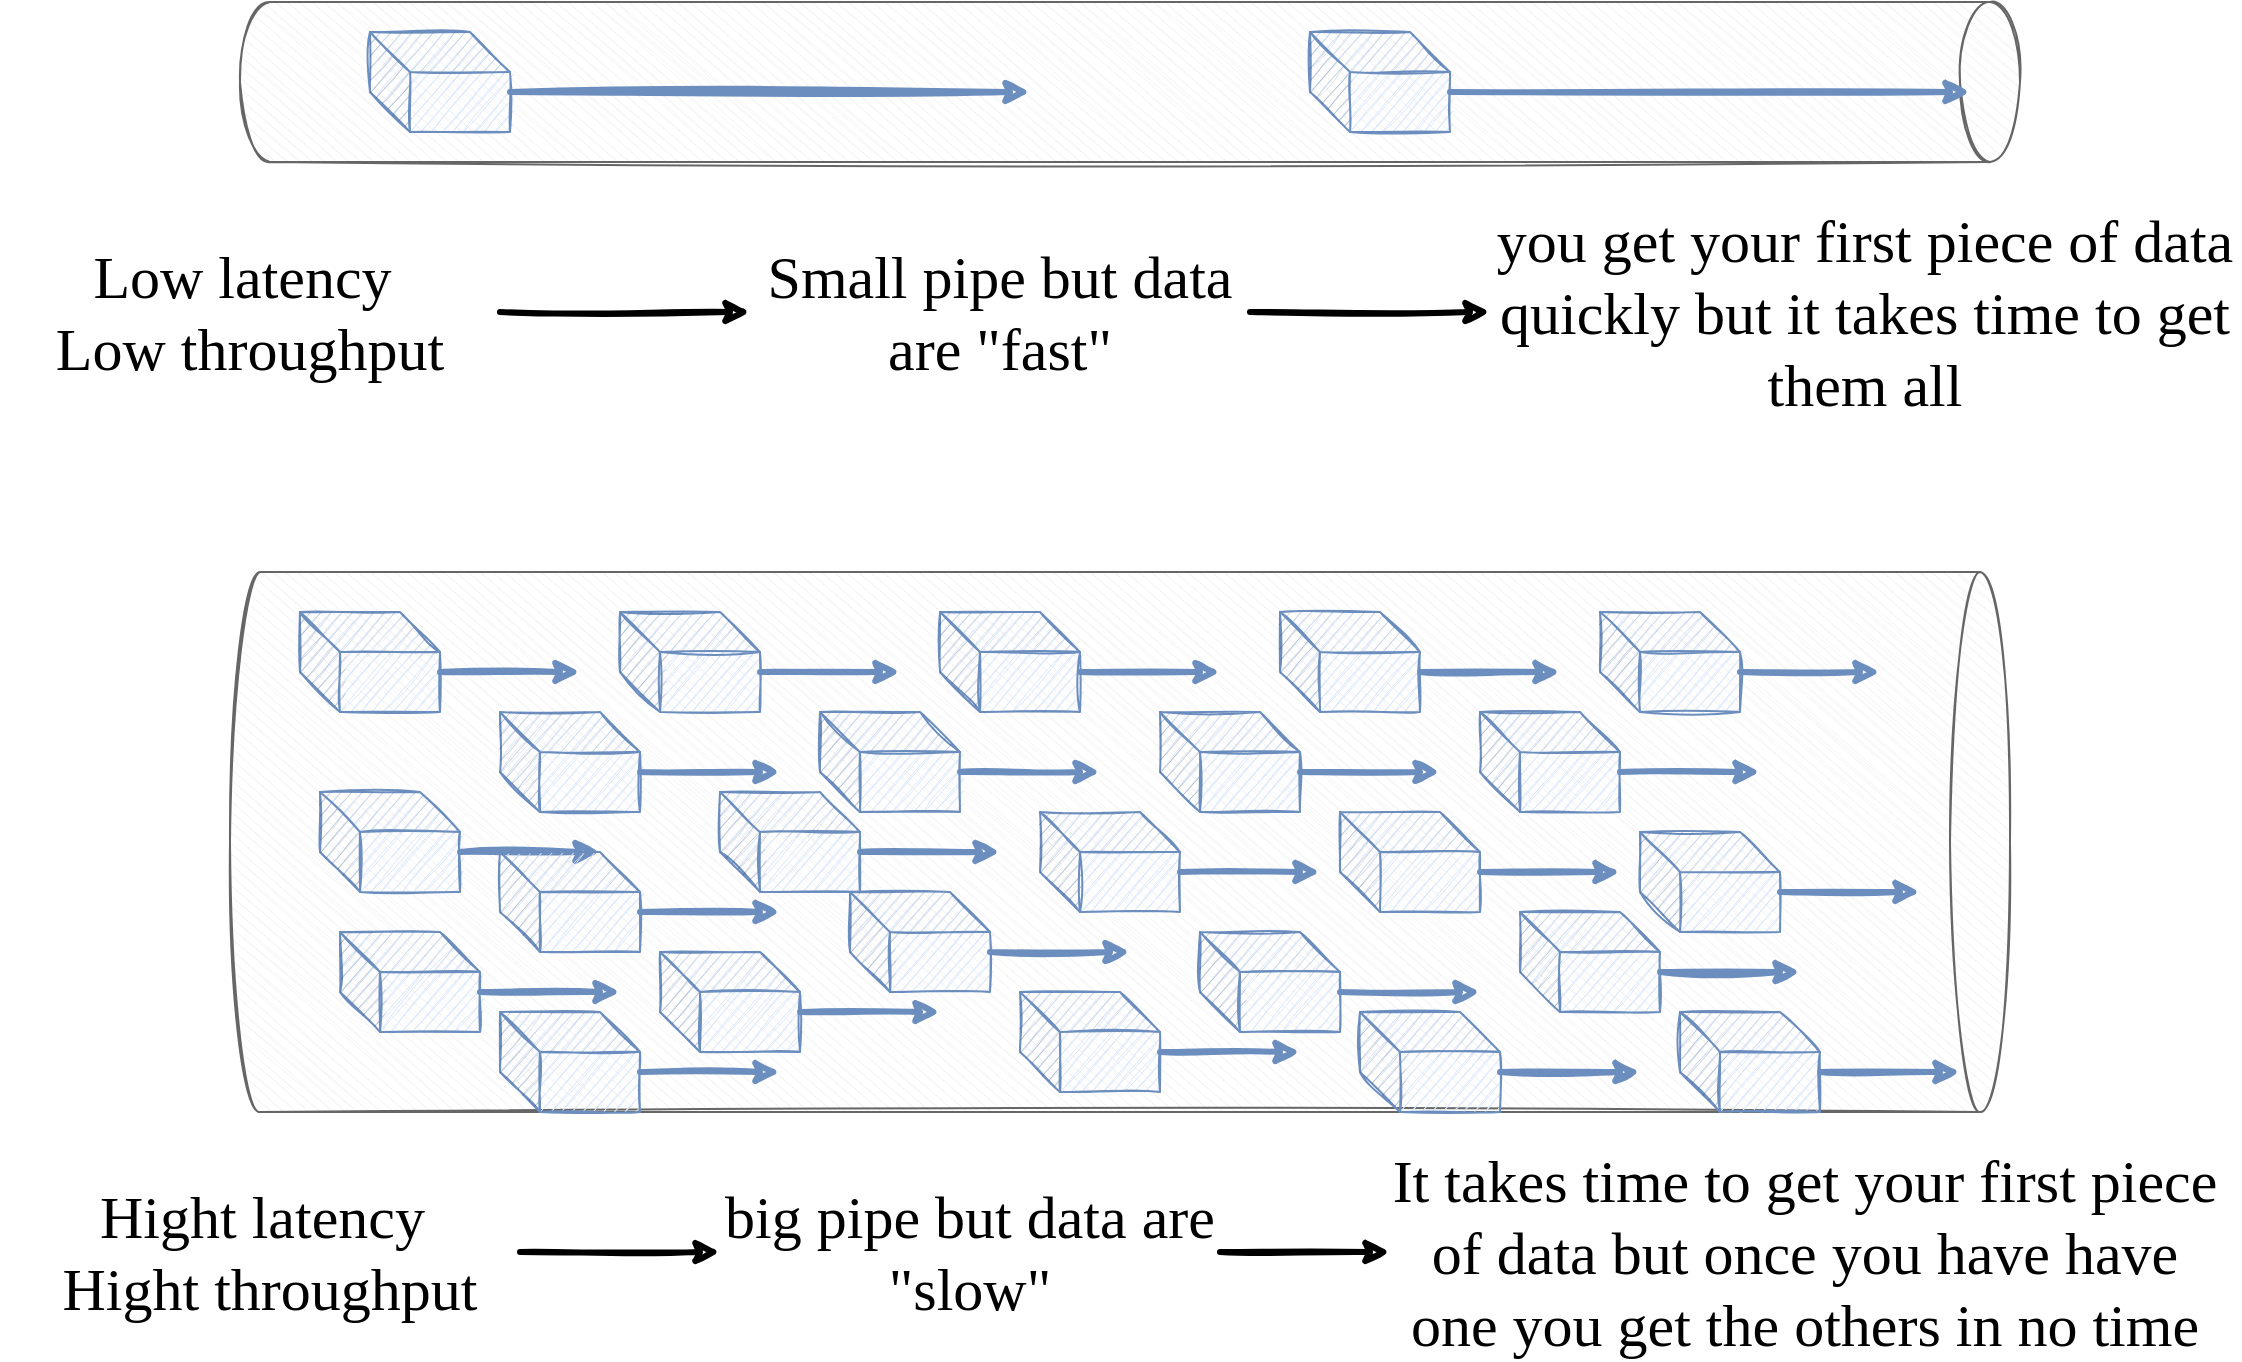 <mxfile version="13.6.2" type="device"><diagram id="_1aagRqQIo2yDLxlW7Nn" name="Page-1"><mxGraphModel dx="2031" dy="1174" grid="1" gridSize="10" guides="1" tooltips="1" connect="1" arrows="1" fold="1" page="1" pageScale="1" pageWidth="1600" pageHeight="900" math="0" shadow="0" extFonts="Architects Daughter^https://fonts.googleapis.com/css?family=Architects+Daughter"><root><mxCell id="0"/><mxCell id="1" parent="0"/><mxCell id="WZ2LSa78MMxlbJcrQjYA-1" value="" style="shape=cylinder2;whiteSpace=wrap;html=1;boundedLbl=1;backgroundOutline=1;size=15;rotation=90;sketch=1;fillColor=#f5f5f5;strokeColor=#666666;fontColor=#333333;" vertex="1" parent="1"><mxGeometry x="730" y="-300" width="80" height="890" as="geometry"/></mxCell><mxCell id="WZ2LSa78MMxlbJcrQjYA-2" value="" style="shape=cylinder2;whiteSpace=wrap;html=1;boundedLbl=1;backgroundOutline=1;size=15;rotation=90;sketch=1;fillColor=#f5f5f5;strokeColor=#666666;fontColor=#333333;" vertex="1" parent="1"><mxGeometry x="630" y="80" width="270" height="890" as="geometry"/></mxCell><mxCell id="WZ2LSa78MMxlbJcrQjYA-3" value="&lt;font face=&quot;Architects Daughter&quot;&gt;&lt;span style=&quot;font-size: 30px&quot;&gt;Low latency&amp;nbsp;&lt;/span&gt;&lt;br&gt;&lt;span style=&quot;font-size: 30px&quot;&gt;Low throughput&lt;/span&gt;&lt;br&gt;&lt;/font&gt;" style="text;html=1;strokeColor=none;fillColor=none;align=center;verticalAlign=middle;whiteSpace=wrap;rounded=0;sketch=1;" vertex="1" parent="1"><mxGeometry x="205" y="220" width="250" height="80" as="geometry"/></mxCell><mxCell id="WZ2LSa78MMxlbJcrQjYA-4" value="&lt;font face=&quot;Architects Daughter&quot; style=&quot;font-size: 30px&quot;&gt;Small pipe but data are &quot;fast&quot;&lt;br&gt;&lt;/font&gt;" style="text;html=1;strokeColor=none;fillColor=none;align=center;verticalAlign=middle;whiteSpace=wrap;rounded=0;sketch=1;" vertex="1" parent="1"><mxGeometry x="580" y="220" width="250" height="80" as="geometry"/></mxCell><mxCell id="WZ2LSa78MMxlbJcrQjYA-5" value="" style="endArrow=classic;html=1;sketch=1;strokeWidth=3;" edge="1" parent="1" source="WZ2LSa78MMxlbJcrQjYA-3" target="WZ2LSa78MMxlbJcrQjYA-4"><mxGeometry width="50" height="50" relative="1" as="geometry"><mxPoint x="615" y="400" as="sourcePoint"/><mxPoint x="665" y="350" as="targetPoint"/></mxGeometry></mxCell><mxCell id="WZ2LSa78MMxlbJcrQjYA-6" value="" style="shape=cube;whiteSpace=wrap;html=1;boundedLbl=1;backgroundOutline=1;darkOpacity=0.05;darkOpacity2=0.1;sketch=1;fillColor=#dae8fc;strokeColor=#6c8ebf;" vertex="1" parent="1"><mxGeometry x="390" y="120" width="70" height="50" as="geometry"/></mxCell><mxCell id="WZ2LSa78MMxlbJcrQjYA-7" value="" style="shape=cube;whiteSpace=wrap;html=1;boundedLbl=1;backgroundOutline=1;darkOpacity=0.05;darkOpacity2=0.1;sketch=1;fillColor=#dae8fc;strokeColor=#6c8ebf;" vertex="1" parent="1"><mxGeometry x="860" y="120" width="70" height="50" as="geometry"/></mxCell><mxCell id="WZ2LSa78MMxlbJcrQjYA-8" value="" style="endArrow=classic;html=1;sketch=1;strokeWidth=3;fillColor=#dae8fc;strokeColor=#6c8ebf;" edge="1" parent="1"><mxGeometry width="50" height="50" relative="1" as="geometry"><mxPoint x="460" y="150" as="sourcePoint"/><mxPoint x="720" y="150" as="targetPoint"/></mxGeometry></mxCell><mxCell id="WZ2LSa78MMxlbJcrQjYA-9" value="" style="endArrow=classic;html=1;sketch=1;strokeWidth=3;fillColor=#dae8fc;strokeColor=#6c8ebf;" edge="1" parent="1"><mxGeometry width="50" height="50" relative="1" as="geometry"><mxPoint x="930" y="150" as="sourcePoint"/><mxPoint x="1190" y="150" as="targetPoint"/></mxGeometry></mxCell><mxCell id="WZ2LSa78MMxlbJcrQjYA-10" value="&lt;font face=&quot;Architects Daughter&quot;&gt;&lt;span style=&quot;font-size: 30px&quot;&gt;Hight latency&amp;nbsp;&lt;/span&gt;&lt;br&gt;&lt;span style=&quot;font-size: 30px&quot;&gt;Hight throughput&lt;/span&gt;&lt;br&gt;&lt;/font&gt;" style="text;html=1;strokeColor=none;fillColor=none;align=center;verticalAlign=middle;whiteSpace=wrap;rounded=0;sketch=1;" vertex="1" parent="1"><mxGeometry x="215" y="690" width="250" height="80" as="geometry"/></mxCell><mxCell id="WZ2LSa78MMxlbJcrQjYA-11" value="&lt;font face=&quot;Architects Daughter&quot; style=&quot;font-size: 30px&quot;&gt;big pipe but data are &quot;slow&quot;&lt;br&gt;&lt;/font&gt;" style="text;html=1;strokeColor=none;fillColor=none;align=center;verticalAlign=middle;whiteSpace=wrap;rounded=0;sketch=1;" vertex="1" parent="1"><mxGeometry x="565" y="690" width="250" height="80" as="geometry"/></mxCell><mxCell id="WZ2LSa78MMxlbJcrQjYA-12" value="" style="endArrow=classic;html=1;sketch=1;strokeWidth=3;" edge="1" parent="1" source="WZ2LSa78MMxlbJcrQjYA-10" target="WZ2LSa78MMxlbJcrQjYA-11"><mxGeometry width="50" height="50" relative="1" as="geometry"><mxPoint x="565" y="870" as="sourcePoint"/><mxPoint x="615" y="820" as="targetPoint"/></mxGeometry></mxCell><mxCell id="WZ2LSa78MMxlbJcrQjYA-13" value="" style="shape=cube;whiteSpace=wrap;html=1;boundedLbl=1;backgroundOutline=1;darkOpacity=0.05;darkOpacity2=0.1;sketch=1;fillColor=#dae8fc;strokeColor=#6c8ebf;" vertex="1" parent="1"><mxGeometry x="355" y="410" width="70" height="50" as="geometry"/></mxCell><mxCell id="WZ2LSa78MMxlbJcrQjYA-15" value="" style="endArrow=classic;html=1;sketch=1;strokeWidth=3;fillColor=#dae8fc;strokeColor=#6c8ebf;" edge="1" parent="1"><mxGeometry width="50" height="50" relative="1" as="geometry"><mxPoint x="425" y="440" as="sourcePoint"/><mxPoint x="495" y="440" as="targetPoint"/></mxGeometry></mxCell><mxCell id="WZ2LSa78MMxlbJcrQjYA-18" value="" style="shape=cube;whiteSpace=wrap;html=1;boundedLbl=1;backgroundOutline=1;darkOpacity=0.05;darkOpacity2=0.1;sketch=1;fillColor=#dae8fc;strokeColor=#6c8ebf;" vertex="1" parent="1"><mxGeometry x="515" y="410" width="70" height="50" as="geometry"/></mxCell><mxCell id="WZ2LSa78MMxlbJcrQjYA-19" value="" style="endArrow=classic;html=1;sketch=1;strokeWidth=3;fillColor=#dae8fc;strokeColor=#6c8ebf;" edge="1" parent="1"><mxGeometry width="50" height="50" relative="1" as="geometry"><mxPoint x="585" y="440" as="sourcePoint"/><mxPoint x="655" y="440" as="targetPoint"/></mxGeometry></mxCell><mxCell id="WZ2LSa78MMxlbJcrQjYA-20" value="" style="shape=cube;whiteSpace=wrap;html=1;boundedLbl=1;backgroundOutline=1;darkOpacity=0.05;darkOpacity2=0.1;sketch=1;fillColor=#dae8fc;strokeColor=#6c8ebf;" vertex="1" parent="1"><mxGeometry x="455" y="460" width="70" height="50" as="geometry"/></mxCell><mxCell id="WZ2LSa78MMxlbJcrQjYA-21" value="" style="endArrow=classic;html=1;sketch=1;strokeWidth=3;fillColor=#dae8fc;strokeColor=#6c8ebf;" edge="1" parent="1"><mxGeometry width="50" height="50" relative="1" as="geometry"><mxPoint x="525" y="490" as="sourcePoint"/><mxPoint x="595" y="490" as="targetPoint"/></mxGeometry></mxCell><mxCell id="WZ2LSa78MMxlbJcrQjYA-22" value="" style="shape=cube;whiteSpace=wrap;html=1;boundedLbl=1;backgroundOutline=1;darkOpacity=0.05;darkOpacity2=0.1;sketch=1;fillColor=#dae8fc;strokeColor=#6c8ebf;" vertex="1" parent="1"><mxGeometry x="365" y="500" width="70" height="50" as="geometry"/></mxCell><mxCell id="WZ2LSa78MMxlbJcrQjYA-23" value="" style="endArrow=classic;html=1;sketch=1;strokeWidth=3;fillColor=#dae8fc;strokeColor=#6c8ebf;" edge="1" parent="1"><mxGeometry width="50" height="50" relative="1" as="geometry"><mxPoint x="435" y="530" as="sourcePoint"/><mxPoint x="505" y="530" as="targetPoint"/></mxGeometry></mxCell><mxCell id="WZ2LSa78MMxlbJcrQjYA-24" value="" style="shape=cube;whiteSpace=wrap;html=1;boundedLbl=1;backgroundOutline=1;darkOpacity=0.05;darkOpacity2=0.1;sketch=1;fillColor=#dae8fc;strokeColor=#6c8ebf;" vertex="1" parent="1"><mxGeometry x="455" y="530" width="70" height="50" as="geometry"/></mxCell><mxCell id="WZ2LSa78MMxlbJcrQjYA-25" value="" style="endArrow=classic;html=1;sketch=1;strokeWidth=3;fillColor=#dae8fc;strokeColor=#6c8ebf;" edge="1" parent="1"><mxGeometry width="50" height="50" relative="1" as="geometry"><mxPoint x="525" y="560" as="sourcePoint"/><mxPoint x="595" y="560" as="targetPoint"/></mxGeometry></mxCell><mxCell id="WZ2LSa78MMxlbJcrQjYA-26" value="" style="shape=cube;whiteSpace=wrap;html=1;boundedLbl=1;backgroundOutline=1;darkOpacity=0.05;darkOpacity2=0.1;sketch=1;fillColor=#dae8fc;strokeColor=#6c8ebf;" vertex="1" parent="1"><mxGeometry x="565" y="500" width="70" height="50" as="geometry"/></mxCell><mxCell id="WZ2LSa78MMxlbJcrQjYA-27" value="" style="endArrow=classic;html=1;sketch=1;strokeWidth=3;fillColor=#dae8fc;strokeColor=#6c8ebf;" edge="1" parent="1"><mxGeometry width="50" height="50" relative="1" as="geometry"><mxPoint x="635" y="530" as="sourcePoint"/><mxPoint x="705" y="530" as="targetPoint"/></mxGeometry></mxCell><mxCell id="WZ2LSa78MMxlbJcrQjYA-28" value="" style="shape=cube;whiteSpace=wrap;html=1;boundedLbl=1;backgroundOutline=1;darkOpacity=0.05;darkOpacity2=0.1;sketch=1;fillColor=#dae8fc;strokeColor=#6c8ebf;" vertex="1" parent="1"><mxGeometry x="375" y="570" width="70" height="50" as="geometry"/></mxCell><mxCell id="WZ2LSa78MMxlbJcrQjYA-29" value="" style="endArrow=classic;html=1;sketch=1;strokeWidth=3;fillColor=#dae8fc;strokeColor=#6c8ebf;" edge="1" parent="1"><mxGeometry width="50" height="50" relative="1" as="geometry"><mxPoint x="445" y="600" as="sourcePoint"/><mxPoint x="515" y="600" as="targetPoint"/></mxGeometry></mxCell><mxCell id="WZ2LSa78MMxlbJcrQjYA-30" value="" style="shape=cube;whiteSpace=wrap;html=1;boundedLbl=1;backgroundOutline=1;darkOpacity=0.05;darkOpacity2=0.1;sketch=1;fillColor=#dae8fc;strokeColor=#6c8ebf;" vertex="1" parent="1"><mxGeometry x="535" y="580" width="70" height="50" as="geometry"/></mxCell><mxCell id="WZ2LSa78MMxlbJcrQjYA-31" value="" style="endArrow=classic;html=1;sketch=1;strokeWidth=3;fillColor=#dae8fc;strokeColor=#6c8ebf;" edge="1" parent="1"><mxGeometry width="50" height="50" relative="1" as="geometry"><mxPoint x="605" y="610" as="sourcePoint"/><mxPoint x="675" y="610" as="targetPoint"/></mxGeometry></mxCell><mxCell id="WZ2LSa78MMxlbJcrQjYA-32" value="" style="shape=cube;whiteSpace=wrap;html=1;boundedLbl=1;backgroundOutline=1;darkOpacity=0.05;darkOpacity2=0.1;sketch=1;fillColor=#dae8fc;strokeColor=#6c8ebf;" vertex="1" parent="1"><mxGeometry x="615" y="460" width="70" height="50" as="geometry"/></mxCell><mxCell id="WZ2LSa78MMxlbJcrQjYA-33" value="" style="endArrow=classic;html=1;sketch=1;strokeWidth=3;fillColor=#dae8fc;strokeColor=#6c8ebf;" edge="1" parent="1"><mxGeometry width="50" height="50" relative="1" as="geometry"><mxPoint x="685" y="490" as="sourcePoint"/><mxPoint x="755" y="490" as="targetPoint"/></mxGeometry></mxCell><mxCell id="WZ2LSa78MMxlbJcrQjYA-34" value="" style="shape=cube;whiteSpace=wrap;html=1;boundedLbl=1;backgroundOutline=1;darkOpacity=0.05;darkOpacity2=0.1;sketch=1;fillColor=#dae8fc;strokeColor=#6c8ebf;" vertex="1" parent="1"><mxGeometry x="675" y="410" width="70" height="50" as="geometry"/></mxCell><mxCell id="WZ2LSa78MMxlbJcrQjYA-35" value="" style="endArrow=classic;html=1;sketch=1;strokeWidth=3;fillColor=#dae8fc;strokeColor=#6c8ebf;" edge="1" parent="1"><mxGeometry width="50" height="50" relative="1" as="geometry"><mxPoint x="745" y="440" as="sourcePoint"/><mxPoint x="815" y="440" as="targetPoint"/></mxGeometry></mxCell><mxCell id="WZ2LSa78MMxlbJcrQjYA-36" value="" style="shape=cube;whiteSpace=wrap;html=1;boundedLbl=1;backgroundOutline=1;darkOpacity=0.05;darkOpacity2=0.1;sketch=1;fillColor=#dae8fc;strokeColor=#6c8ebf;" vertex="1" parent="1"><mxGeometry x="630" y="550" width="70" height="50" as="geometry"/></mxCell><mxCell id="WZ2LSa78MMxlbJcrQjYA-37" value="" style="endArrow=classic;html=1;sketch=1;strokeWidth=3;fillColor=#dae8fc;strokeColor=#6c8ebf;" edge="1" parent="1"><mxGeometry width="50" height="50" relative="1" as="geometry"><mxPoint x="700" y="580" as="sourcePoint"/><mxPoint x="770" y="580" as="targetPoint"/></mxGeometry></mxCell><mxCell id="WZ2LSa78MMxlbJcrQjYA-38" value="" style="shape=cube;whiteSpace=wrap;html=1;boundedLbl=1;backgroundOutline=1;darkOpacity=0.05;darkOpacity2=0.1;sketch=1;fillColor=#dae8fc;strokeColor=#6c8ebf;" vertex="1" parent="1"><mxGeometry x="725" y="510" width="70" height="50" as="geometry"/></mxCell><mxCell id="WZ2LSa78MMxlbJcrQjYA-39" value="" style="endArrow=classic;html=1;sketch=1;strokeWidth=3;fillColor=#dae8fc;strokeColor=#6c8ebf;" edge="1" parent="1"><mxGeometry width="50" height="50" relative="1" as="geometry"><mxPoint x="795" y="540" as="sourcePoint"/><mxPoint x="865" y="540" as="targetPoint"/></mxGeometry></mxCell><mxCell id="WZ2LSa78MMxlbJcrQjYA-40" value="" style="shape=cube;whiteSpace=wrap;html=1;boundedLbl=1;backgroundOutline=1;darkOpacity=0.05;darkOpacity2=0.1;sketch=1;fillColor=#dae8fc;strokeColor=#6c8ebf;" vertex="1" parent="1"><mxGeometry x="785" y="460" width="70" height="50" as="geometry"/></mxCell><mxCell id="WZ2LSa78MMxlbJcrQjYA-41" value="" style="endArrow=classic;html=1;sketch=1;strokeWidth=3;fillColor=#dae8fc;strokeColor=#6c8ebf;" edge="1" parent="1"><mxGeometry width="50" height="50" relative="1" as="geometry"><mxPoint x="855" y="490" as="sourcePoint"/><mxPoint x="925" y="490" as="targetPoint"/></mxGeometry></mxCell><mxCell id="WZ2LSa78MMxlbJcrQjYA-42" value="" style="shape=cube;whiteSpace=wrap;html=1;boundedLbl=1;backgroundOutline=1;darkOpacity=0.05;darkOpacity2=0.1;sketch=1;fillColor=#dae8fc;strokeColor=#6c8ebf;" vertex="1" parent="1"><mxGeometry x="715" y="600" width="70" height="50" as="geometry"/></mxCell><mxCell id="WZ2LSa78MMxlbJcrQjYA-43" value="" style="endArrow=classic;html=1;sketch=1;strokeWidth=3;fillColor=#dae8fc;strokeColor=#6c8ebf;" edge="1" parent="1"><mxGeometry width="50" height="50" relative="1" as="geometry"><mxPoint x="785" y="630" as="sourcePoint"/><mxPoint x="855" y="630" as="targetPoint"/></mxGeometry></mxCell><mxCell id="WZ2LSa78MMxlbJcrQjYA-44" value="" style="shape=cube;whiteSpace=wrap;html=1;boundedLbl=1;backgroundOutline=1;darkOpacity=0.05;darkOpacity2=0.1;sketch=1;fillColor=#dae8fc;strokeColor=#6c8ebf;" vertex="1" parent="1"><mxGeometry x="805" y="570" width="70" height="50" as="geometry"/></mxCell><mxCell id="WZ2LSa78MMxlbJcrQjYA-45" value="" style="endArrow=classic;html=1;sketch=1;strokeWidth=3;fillColor=#dae8fc;strokeColor=#6c8ebf;" edge="1" parent="1"><mxGeometry width="50" height="50" relative="1" as="geometry"><mxPoint x="875" y="600" as="sourcePoint"/><mxPoint x="945" y="600" as="targetPoint"/></mxGeometry></mxCell><mxCell id="WZ2LSa78MMxlbJcrQjYA-46" value="" style="shape=cube;whiteSpace=wrap;html=1;boundedLbl=1;backgroundOutline=1;darkOpacity=0.05;darkOpacity2=0.1;sketch=1;fillColor=#dae8fc;strokeColor=#6c8ebf;" vertex="1" parent="1"><mxGeometry x="845" y="410" width="70" height="50" as="geometry"/></mxCell><mxCell id="WZ2LSa78MMxlbJcrQjYA-47" value="" style="endArrow=classic;html=1;sketch=1;strokeWidth=3;fillColor=#dae8fc;strokeColor=#6c8ebf;" edge="1" parent="1"><mxGeometry width="50" height="50" relative="1" as="geometry"><mxPoint x="915" y="440" as="sourcePoint"/><mxPoint x="985" y="440" as="targetPoint"/></mxGeometry></mxCell><mxCell id="WZ2LSa78MMxlbJcrQjYA-48" value="" style="shape=cube;whiteSpace=wrap;html=1;boundedLbl=1;backgroundOutline=1;darkOpacity=0.05;darkOpacity2=0.1;sketch=1;fillColor=#dae8fc;strokeColor=#6c8ebf;" vertex="1" parent="1"><mxGeometry x="455" y="610" width="70" height="50" as="geometry"/></mxCell><mxCell id="WZ2LSa78MMxlbJcrQjYA-49" value="" style="endArrow=classic;html=1;sketch=1;strokeWidth=3;fillColor=#dae8fc;strokeColor=#6c8ebf;" edge="1" parent="1"><mxGeometry width="50" height="50" relative="1" as="geometry"><mxPoint x="525" y="640" as="sourcePoint"/><mxPoint x="595" y="640" as="targetPoint"/></mxGeometry></mxCell><mxCell id="WZ2LSa78MMxlbJcrQjYA-50" value="" style="shape=cube;whiteSpace=wrap;html=1;boundedLbl=1;backgroundOutline=1;darkOpacity=0.05;darkOpacity2=0.1;sketch=1;fillColor=#dae8fc;strokeColor=#6c8ebf;" vertex="1" parent="1"><mxGeometry x="875" y="510" width="70" height="50" as="geometry"/></mxCell><mxCell id="WZ2LSa78MMxlbJcrQjYA-51" value="" style="endArrow=classic;html=1;sketch=1;strokeWidth=3;fillColor=#dae8fc;strokeColor=#6c8ebf;" edge="1" parent="1"><mxGeometry width="50" height="50" relative="1" as="geometry"><mxPoint x="945" y="540" as="sourcePoint"/><mxPoint x="1015" y="540" as="targetPoint"/></mxGeometry></mxCell><mxCell id="WZ2LSa78MMxlbJcrQjYA-52" value="" style="shape=cube;whiteSpace=wrap;html=1;boundedLbl=1;backgroundOutline=1;darkOpacity=0.05;darkOpacity2=0.1;sketch=1;fillColor=#dae8fc;strokeColor=#6c8ebf;" vertex="1" parent="1"><mxGeometry x="885" y="610" width="70" height="50" as="geometry"/></mxCell><mxCell id="WZ2LSa78MMxlbJcrQjYA-53" value="" style="endArrow=classic;html=1;sketch=1;strokeWidth=3;fillColor=#dae8fc;strokeColor=#6c8ebf;" edge="1" parent="1"><mxGeometry width="50" height="50" relative="1" as="geometry"><mxPoint x="955" y="640" as="sourcePoint"/><mxPoint x="1025" y="640" as="targetPoint"/></mxGeometry></mxCell><mxCell id="WZ2LSa78MMxlbJcrQjYA-54" value="" style="shape=cube;whiteSpace=wrap;html=1;boundedLbl=1;backgroundOutline=1;darkOpacity=0.05;darkOpacity2=0.1;sketch=1;fillColor=#dae8fc;strokeColor=#6c8ebf;" vertex="1" parent="1"><mxGeometry x="945" y="460" width="70" height="50" as="geometry"/></mxCell><mxCell id="WZ2LSa78MMxlbJcrQjYA-55" value="" style="endArrow=classic;html=1;sketch=1;strokeWidth=3;fillColor=#dae8fc;strokeColor=#6c8ebf;" edge="1" parent="1"><mxGeometry width="50" height="50" relative="1" as="geometry"><mxPoint x="1015" y="490" as="sourcePoint"/><mxPoint x="1085" y="490" as="targetPoint"/></mxGeometry></mxCell><mxCell id="WZ2LSa78MMxlbJcrQjYA-56" value="" style="shape=cube;whiteSpace=wrap;html=1;boundedLbl=1;backgroundOutline=1;darkOpacity=0.05;darkOpacity2=0.1;sketch=1;fillColor=#dae8fc;strokeColor=#6c8ebf;" vertex="1" parent="1"><mxGeometry x="965" y="560" width="70" height="50" as="geometry"/></mxCell><mxCell id="WZ2LSa78MMxlbJcrQjYA-57" value="" style="endArrow=classic;html=1;sketch=1;strokeWidth=3;fillColor=#dae8fc;strokeColor=#6c8ebf;" edge="1" parent="1"><mxGeometry width="50" height="50" relative="1" as="geometry"><mxPoint x="1035" y="590" as="sourcePoint"/><mxPoint x="1105" y="590" as="targetPoint"/></mxGeometry></mxCell><mxCell id="WZ2LSa78MMxlbJcrQjYA-58" value="" style="shape=cube;whiteSpace=wrap;html=1;boundedLbl=1;backgroundOutline=1;darkOpacity=0.05;darkOpacity2=0.1;sketch=1;fillColor=#dae8fc;strokeColor=#6c8ebf;" vertex="1" parent="1"><mxGeometry x="1005" y="410" width="70" height="50" as="geometry"/></mxCell><mxCell id="WZ2LSa78MMxlbJcrQjYA-59" value="" style="endArrow=classic;html=1;sketch=1;strokeWidth=3;fillColor=#dae8fc;strokeColor=#6c8ebf;" edge="1" parent="1"><mxGeometry width="50" height="50" relative="1" as="geometry"><mxPoint x="1075" y="440" as="sourcePoint"/><mxPoint x="1145" y="440" as="targetPoint"/></mxGeometry></mxCell><mxCell id="WZ2LSa78MMxlbJcrQjYA-60" value="" style="shape=cube;whiteSpace=wrap;html=1;boundedLbl=1;backgroundOutline=1;darkOpacity=0.05;darkOpacity2=0.1;sketch=1;fillColor=#dae8fc;strokeColor=#6c8ebf;" vertex="1" parent="1"><mxGeometry x="1025" y="520" width="70" height="50" as="geometry"/></mxCell><mxCell id="WZ2LSa78MMxlbJcrQjYA-61" value="" style="endArrow=classic;html=1;sketch=1;strokeWidth=3;fillColor=#dae8fc;strokeColor=#6c8ebf;" edge="1" parent="1"><mxGeometry width="50" height="50" relative="1" as="geometry"><mxPoint x="1095" y="550" as="sourcePoint"/><mxPoint x="1165" y="550" as="targetPoint"/></mxGeometry></mxCell><mxCell id="WZ2LSa78MMxlbJcrQjYA-62" value="" style="shape=cube;whiteSpace=wrap;html=1;boundedLbl=1;backgroundOutline=1;darkOpacity=0.05;darkOpacity2=0.1;sketch=1;fillColor=#dae8fc;strokeColor=#6c8ebf;" vertex="1" parent="1"><mxGeometry x="1045" y="610" width="70" height="50" as="geometry"/></mxCell><mxCell id="WZ2LSa78MMxlbJcrQjYA-63" value="" style="endArrow=classic;html=1;sketch=1;strokeWidth=3;fillColor=#dae8fc;strokeColor=#6c8ebf;" edge="1" parent="1"><mxGeometry width="50" height="50" relative="1" as="geometry"><mxPoint x="1115" y="640" as="sourcePoint"/><mxPoint x="1185" y="640" as="targetPoint"/></mxGeometry></mxCell><mxCell id="WZ2LSa78MMxlbJcrQjYA-64" value="&lt;font face=&quot;Architects Daughter&quot; style=&quot;font-size: 30px&quot;&gt;you get your first piece of data quickly but it takes time to get them all&lt;br&gt;&lt;/font&gt;" style="text;html=1;strokeColor=none;fillColor=none;align=center;verticalAlign=middle;whiteSpace=wrap;rounded=0;sketch=1;" vertex="1" parent="1"><mxGeometry x="950" y="220" width="375" height="80" as="geometry"/></mxCell><mxCell id="WZ2LSa78MMxlbJcrQjYA-65" value="" style="endArrow=classic;html=1;sketch=1;strokeWidth=3;" edge="1" parent="1" target="WZ2LSa78MMxlbJcrQjYA-64" source="WZ2LSa78MMxlbJcrQjYA-4"><mxGeometry width="50" height="50" relative="1" as="geometry"><mxPoint x="825" y="260" as="sourcePoint"/><mxPoint x="1035" y="350" as="targetPoint"/></mxGeometry></mxCell><mxCell id="WZ2LSa78MMxlbJcrQjYA-66" value="&lt;font face=&quot;Architects Daughter&quot; style=&quot;font-size: 30px&quot;&gt;It takes time to get your first piece of data but once you have have one you get the others in no time&lt;br&gt;&lt;/font&gt;" style="text;html=1;strokeColor=none;fillColor=none;align=center;verticalAlign=middle;whiteSpace=wrap;rounded=0;sketch=1;" vertex="1" parent="1"><mxGeometry x="900" y="690" width="415" height="80" as="geometry"/></mxCell><mxCell id="WZ2LSa78MMxlbJcrQjYA-67" value="" style="endArrow=classic;html=1;sketch=1;strokeWidth=3;exitX=1;exitY=0.5;exitDx=0;exitDy=0;" edge="1" parent="1" target="WZ2LSa78MMxlbJcrQjYA-66" source="WZ2LSa78MMxlbJcrQjYA-11"><mxGeometry width="50" height="50" relative="1" as="geometry"><mxPoint x="805" y="680" as="sourcePoint"/><mxPoint x="985" y="820" as="targetPoint"/></mxGeometry></mxCell></root></mxGraphModel></diagram></mxfile>
